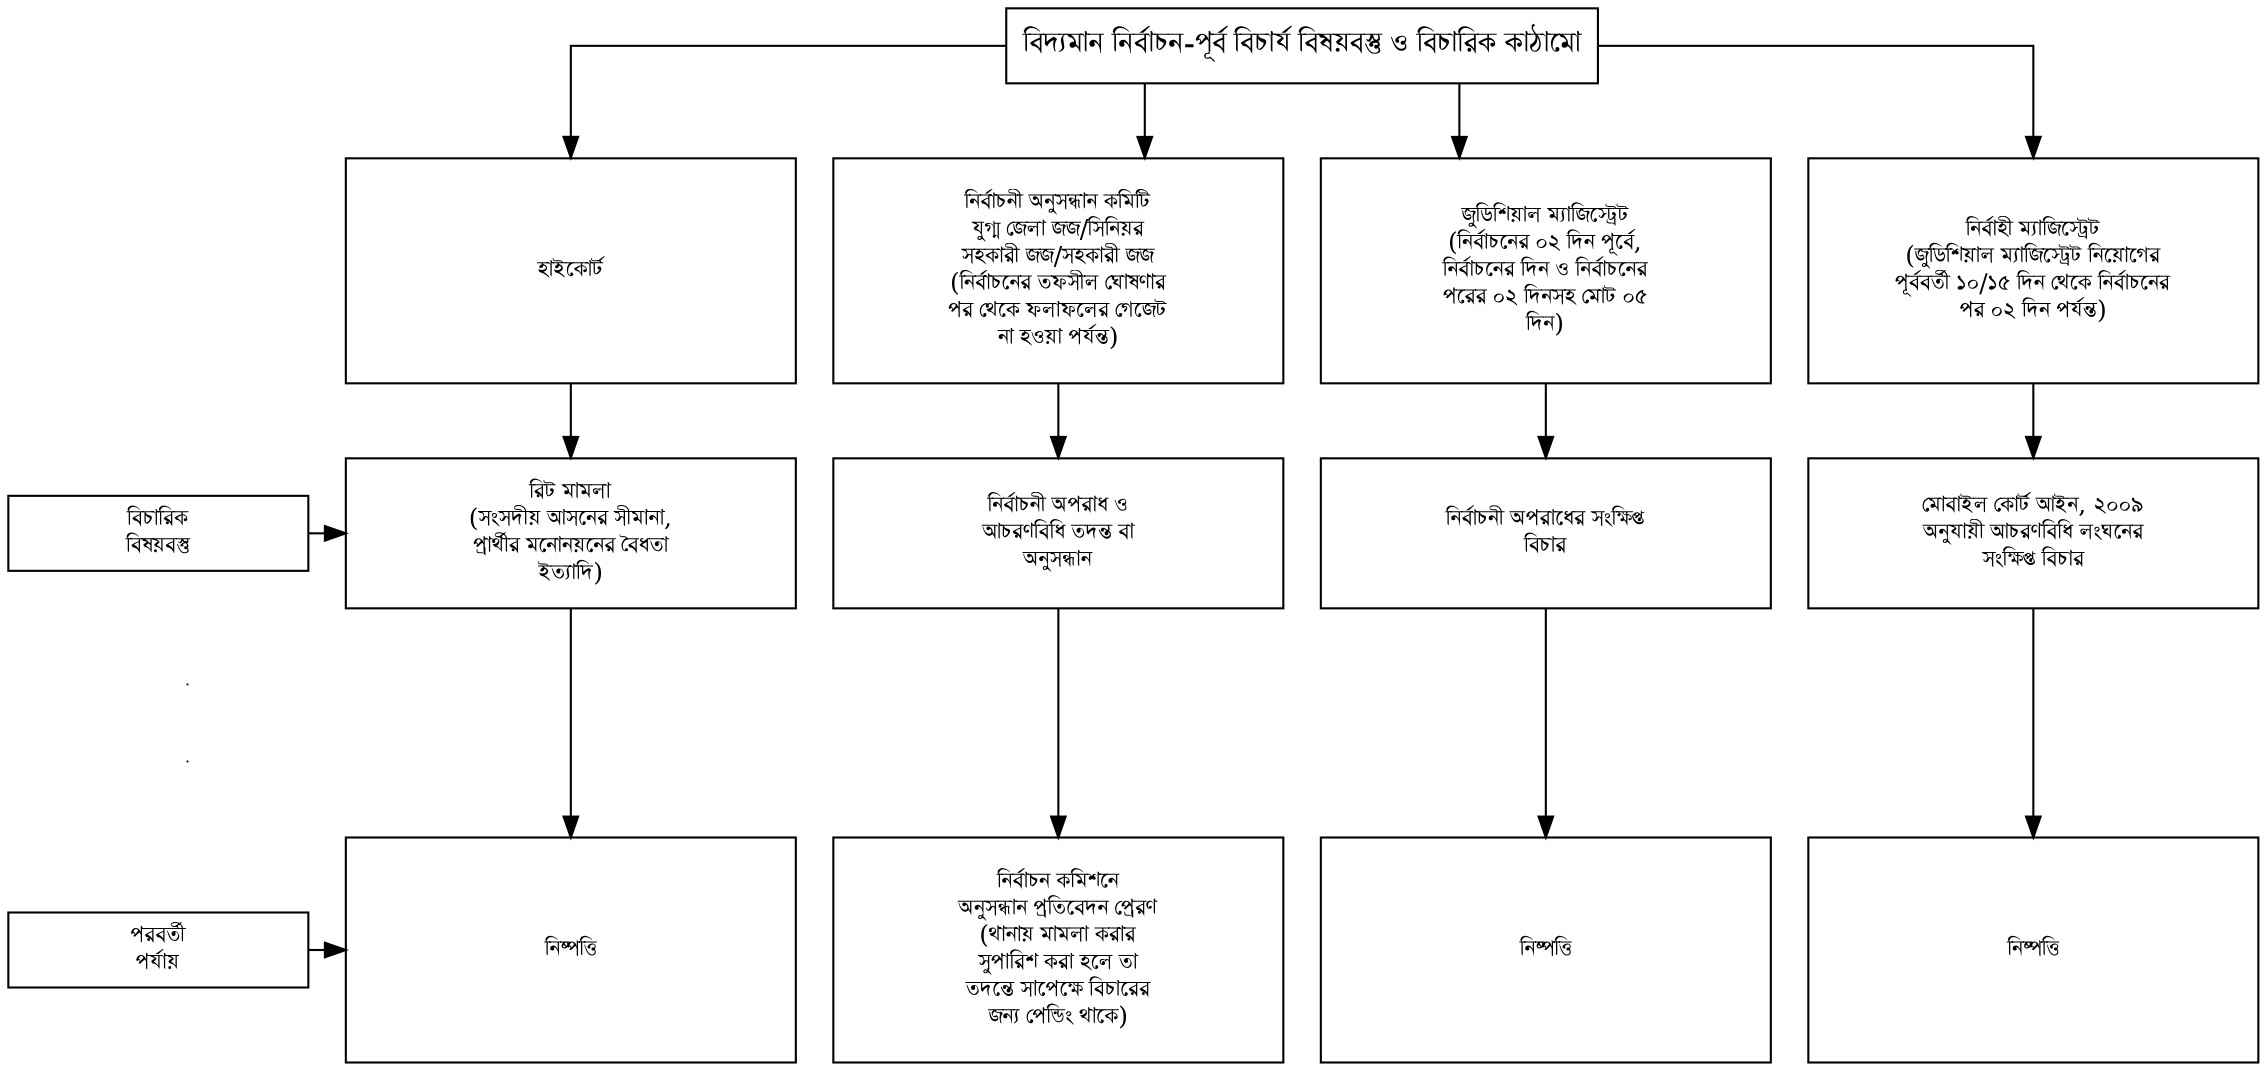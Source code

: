 digraph G {
    splines=ortho;
    // Layout settings to position nodes
    rankdir=TB; // Top to bottom layout (default)
    // Node style: rectangular shape
    node [shape="rectangle" fontsize="12pt" width="3.0in" fixedsize="true"];

    // Parent nodes
    Parent [label="বিদ্যমান নির্বাচন-পূর্ব বিচার্য বিষয়বস্তু ও বিচারিক কাঠামো" fixedsize="false" fontsize="16pt" ];

    // Child nodes with fixed width
    Child1 [label="হাইকোর্ট" height="1.5in"];
    Child2 [label="নির্বাচনী অনুসন্ধান কমিটি\nযুগ্ম জেলা জজ/সিনিয়র\nসহকারী জজ/সহকারী জজ\n(নির্বাচনের তফসীল ঘোষণার\nপর থেকে ফলাফলের গেজেট\nনা হওয়া পর্যন্ত)" height="1.5in"];
    Child3 [label="জুডিশিয়াল ম্যাজিস্ট্রেট\n(নির্বাচনের ০২ দিন পূর্বে,\nনির্বাচনের দিন ও নির্বাচনের\nপরের ০২ দিনসহ মোট ০৫\nদিন)" height="1.5in"];
    Child4 [label="নির্বাহী ম্যাজিস্ট্রেট\n(জুডিশিয়াল ম্যাজিস্ট্রেট নিয়োগের\nপূর্ববর্তী ১০/১৫ দিন থেকে নির্বাচনের\nপর ০২ দিন পর্যন্ত)" height="1.5in"];

    AnotherParent [label="বিচারিক\nবিষয়বস্তু" width="2.0in"];

    // Grandchild nodes
    Grandchild1 [label="রিট মামলা\n(সংসদীয় আসনের সীমানা,\nপ্রার্থীর মনোনয়নের বৈধতা\nইত্যাদি)" height="1.0in"];
    Grandchild2 [label="নির্বাচনী অপরাধ ও\nআচরণবিধি তদন্ত বা\nঅনুসন্ধান" height="1.0in"];
    Grandchild3 [label="নির্বাচনী অপরাধের সংক্ষিপ্ত\nবিচার" height="1.0in"];
    Grandchild4 [label="মোবাইল কোর্ট আইন, ২০০৯\nঅনুযায়ী আচরণবিধি লংঘনের\nসংক্ষিপ্ত বিচার" height="1.0in"];

    // Another grandparent node
    AnotherGrandparent [label="পরবর্তী\nপর্যায়" width="2.0in"];

    // Grandchild nodes
    Grandgrandchild1 [label="নিষ্পত্তি" height="1.5in"];
    Grandgrandchild2 [label="নির্বাচন কমিশনে\nঅনুসন্ধান প্রতিবেদন প্রেরণ\n(থানায় মামলা করার\nসুপারিশ করা হলে তা\nতদন্তে সাপেক্ষে বিচারের\nজন্য পেন্ডিং থাকে)" height="1.5in"];
    Grandgrandchild3 [label="নিষ্পত্তি" height="1.5in"];
    Grandgrandchild4 [label="নিষ্পত্তি" height="1.5in"];

    {rank=same; AnotherParent; Grandchild1} // Ensure "Another Parent" and "Child1" are on the same level
    {rank=same; AnotherGrandparent; Grandgrandchild1} // Ensure "Another Grandparent" and "Grandchild1" are on the same level

    // Invisible nodes and edges for alignment
    node [shape=point, width=0, height=0, label=""];

    // Align AnotherParent and AnotherGrandparent
    AnotherParent -> Invisible1 -> Invisible2 -> AnotherGrandparent [style=invis];

    // Edges from parents to children
    Parent -> Child1;
    Parent -> Child2;
    Parent -> Child3;
    Parent -> Child4;

    // Edges from children to grandchildren
    Child1 -> Grandchild1;
    Child2 -> Grandchild2;
    Child3 -> Grandchild3;
    Child4 -> Grandchild4;
    AnotherParent -> Grandchild1; // Additional parent for Child1

    // Edges from grandchildren to grandgrandchildren
    Grandchild1 -> Grandgrandchild1;
    Grandchild2 -> Grandgrandchild2;
    Grandchild3 -> Grandgrandchild3;
    Grandchild4 -> Grandgrandchild4;

    // Edge from another grandparent to Grandchild1
    AnotherGrandparent -> Grandgrandchild1; // Additional parent for Grandchild1

    {rank=same; Child1 -> Child2 -> Child3 -> Child4 [style=invis]}
    {rank=same; Grandchild1 -> Grandchild2 -> Grandchild3 -> Grandchild4 [style=invis]}
    {rank=same; Grandgrandchild1 -> Grandgrandchild2 -> Grandgrandchild3 -> Grandgrandchild4 [style=invis]}

    AnotherParent -> AnotherGrandparent [style=invis]
    

}